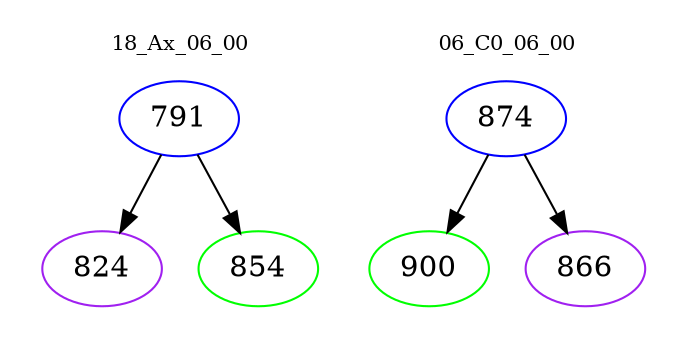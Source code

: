 digraph{
subgraph cluster_0 {
color = white
label = "18_Ax_06_00";
fontsize=10;
T0_791 [label="791", color="blue"]
T0_791 -> T0_824 [color="black"]
T0_824 [label="824", color="purple"]
T0_791 -> T0_854 [color="black"]
T0_854 [label="854", color="green"]
}
subgraph cluster_1 {
color = white
label = "06_C0_06_00";
fontsize=10;
T1_874 [label="874", color="blue"]
T1_874 -> T1_900 [color="black"]
T1_900 [label="900", color="green"]
T1_874 -> T1_866 [color="black"]
T1_866 [label="866", color="purple"]
}
}
